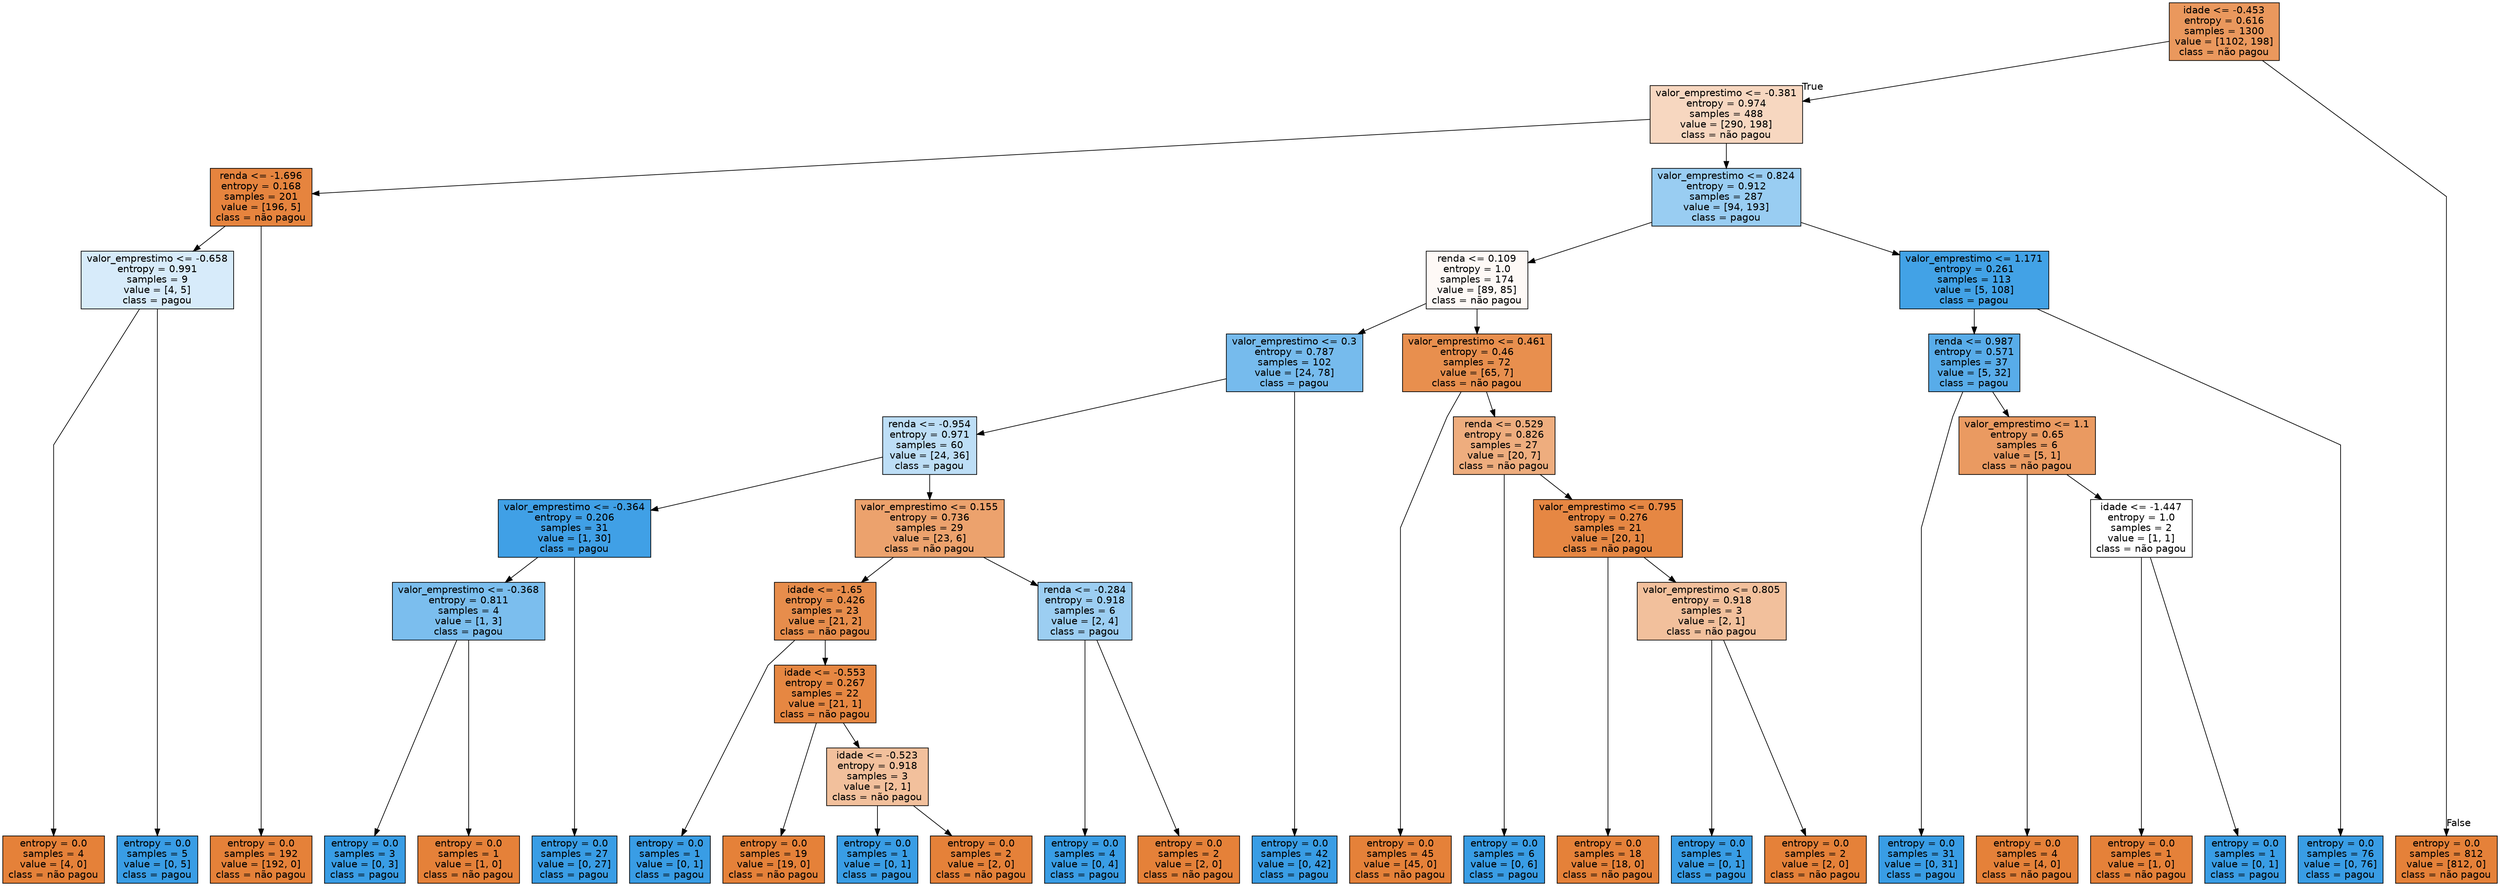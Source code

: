 digraph Tree {
node [shape=box, style="filled", color="black", fontname="helvetica"] ;
graph [ranksep=equally, splines=polyline] ;
edge [fontname="helvetica"] ;
0 [label="idade <= -0.453\nentropy = 0.616\nsamples = 1300\nvalue = [1102, 198]\nclass = não pagou", fillcolor="#ea985d"] ;
1 [label="valor_emprestimo <= -0.381\nentropy = 0.974\nsamples = 488\nvalue = [290, 198]\nclass = não pagou", fillcolor="#f7d7c0"] ;
0 -> 1 [labeldistance=2.5, labelangle=45, headlabel="True"] ;
2 [label="renda <= -1.696\nentropy = 0.168\nsamples = 201\nvalue = [196, 5]\nclass = não pagou", fillcolor="#e6843e"] ;
1 -> 2 ;
3 [label="valor_emprestimo <= -0.658\nentropy = 0.991\nsamples = 9\nvalue = [4, 5]\nclass = pagou", fillcolor="#d7ebfa"] ;
2 -> 3 ;
4 [label="entropy = 0.0\nsamples = 4\nvalue = [4, 0]\nclass = não pagou", fillcolor="#e58139"] ;
3 -> 4 ;
5 [label="entropy = 0.0\nsamples = 5\nvalue = [0, 5]\nclass = pagou", fillcolor="#399de5"] ;
3 -> 5 ;
6 [label="entropy = 0.0\nsamples = 192\nvalue = [192, 0]\nclass = não pagou", fillcolor="#e58139"] ;
2 -> 6 ;
7 [label="valor_emprestimo <= 0.824\nentropy = 0.912\nsamples = 287\nvalue = [94, 193]\nclass = pagou", fillcolor="#99cdf2"] ;
1 -> 7 ;
8 [label="renda <= 0.109\nentropy = 1.0\nsamples = 174\nvalue = [89, 85]\nclass = não pagou", fillcolor="#fef9f6"] ;
7 -> 8 ;
9 [label="valor_emprestimo <= 0.3\nentropy = 0.787\nsamples = 102\nvalue = [24, 78]\nclass = pagou", fillcolor="#76bbed"] ;
8 -> 9 ;
10 [label="renda <= -0.954\nentropy = 0.971\nsamples = 60\nvalue = [24, 36]\nclass = pagou", fillcolor="#bddef6"] ;
9 -> 10 ;
11 [label="valor_emprestimo <= -0.364\nentropy = 0.206\nsamples = 31\nvalue = [1, 30]\nclass = pagou", fillcolor="#40a0e6"] ;
10 -> 11 ;
12 [label="valor_emprestimo <= -0.368\nentropy = 0.811\nsamples = 4\nvalue = [1, 3]\nclass = pagou", fillcolor="#7bbeee"] ;
11 -> 12 ;
13 [label="entropy = 0.0\nsamples = 3\nvalue = [0, 3]\nclass = pagou", fillcolor="#399de5"] ;
12 -> 13 ;
14 [label="entropy = 0.0\nsamples = 1\nvalue = [1, 0]\nclass = não pagou", fillcolor="#e58139"] ;
12 -> 14 ;
15 [label="entropy = 0.0\nsamples = 27\nvalue = [0, 27]\nclass = pagou", fillcolor="#399de5"] ;
11 -> 15 ;
16 [label="valor_emprestimo <= 0.155\nentropy = 0.736\nsamples = 29\nvalue = [23, 6]\nclass = não pagou", fillcolor="#eca26d"] ;
10 -> 16 ;
17 [label="idade <= -1.65\nentropy = 0.426\nsamples = 23\nvalue = [21, 2]\nclass = não pagou", fillcolor="#e78d4c"] ;
16 -> 17 ;
18 [label="entropy = 0.0\nsamples = 1\nvalue = [0, 1]\nclass = pagou", fillcolor="#399de5"] ;
17 -> 18 ;
19 [label="idade <= -0.553\nentropy = 0.267\nsamples = 22\nvalue = [21, 1]\nclass = não pagou", fillcolor="#e68742"] ;
17 -> 19 ;
20 [label="entropy = 0.0\nsamples = 19\nvalue = [19, 0]\nclass = não pagou", fillcolor="#e58139"] ;
19 -> 20 ;
21 [label="idade <= -0.523\nentropy = 0.918\nsamples = 3\nvalue = [2, 1]\nclass = não pagou", fillcolor="#f2c09c"] ;
19 -> 21 ;
22 [label="entropy = 0.0\nsamples = 1\nvalue = [0, 1]\nclass = pagou", fillcolor="#399de5"] ;
21 -> 22 ;
23 [label="entropy = 0.0\nsamples = 2\nvalue = [2, 0]\nclass = não pagou", fillcolor="#e58139"] ;
21 -> 23 ;
24 [label="renda <= -0.284\nentropy = 0.918\nsamples = 6\nvalue = [2, 4]\nclass = pagou", fillcolor="#9ccef2"] ;
16 -> 24 ;
25 [label="entropy = 0.0\nsamples = 4\nvalue = [0, 4]\nclass = pagou", fillcolor="#399de5"] ;
24 -> 25 ;
26 [label="entropy = 0.0\nsamples = 2\nvalue = [2, 0]\nclass = não pagou", fillcolor="#e58139"] ;
24 -> 26 ;
27 [label="entropy = 0.0\nsamples = 42\nvalue = [0, 42]\nclass = pagou", fillcolor="#399de5"] ;
9 -> 27 ;
28 [label="valor_emprestimo <= 0.461\nentropy = 0.46\nsamples = 72\nvalue = [65, 7]\nclass = não pagou", fillcolor="#e88f4e"] ;
8 -> 28 ;
29 [label="entropy = 0.0\nsamples = 45\nvalue = [45, 0]\nclass = não pagou", fillcolor="#e58139"] ;
28 -> 29 ;
30 [label="renda <= 0.529\nentropy = 0.826\nsamples = 27\nvalue = [20, 7]\nclass = não pagou", fillcolor="#eead7e"] ;
28 -> 30 ;
31 [label="entropy = 0.0\nsamples = 6\nvalue = [0, 6]\nclass = pagou", fillcolor="#399de5"] ;
30 -> 31 ;
32 [label="valor_emprestimo <= 0.795\nentropy = 0.276\nsamples = 21\nvalue = [20, 1]\nclass = não pagou", fillcolor="#e68743"] ;
30 -> 32 ;
33 [label="entropy = 0.0\nsamples = 18\nvalue = [18, 0]\nclass = não pagou", fillcolor="#e58139"] ;
32 -> 33 ;
34 [label="valor_emprestimo <= 0.805\nentropy = 0.918\nsamples = 3\nvalue = [2, 1]\nclass = não pagou", fillcolor="#f2c09c"] ;
32 -> 34 ;
35 [label="entropy = 0.0\nsamples = 1\nvalue = [0, 1]\nclass = pagou", fillcolor="#399de5"] ;
34 -> 35 ;
36 [label="entropy = 0.0\nsamples = 2\nvalue = [2, 0]\nclass = não pagou", fillcolor="#e58139"] ;
34 -> 36 ;
37 [label="valor_emprestimo <= 1.171\nentropy = 0.261\nsamples = 113\nvalue = [5, 108]\nclass = pagou", fillcolor="#42a2e6"] ;
7 -> 37 ;
38 [label="renda <= 0.987\nentropy = 0.571\nsamples = 37\nvalue = [5, 32]\nclass = pagou", fillcolor="#58ace9"] ;
37 -> 38 ;
39 [label="entropy = 0.0\nsamples = 31\nvalue = [0, 31]\nclass = pagou", fillcolor="#399de5"] ;
38 -> 39 ;
40 [label="valor_emprestimo <= 1.1\nentropy = 0.65\nsamples = 6\nvalue = [5, 1]\nclass = não pagou", fillcolor="#ea9a61"] ;
38 -> 40 ;
41 [label="entropy = 0.0\nsamples = 4\nvalue = [4, 0]\nclass = não pagou", fillcolor="#e58139"] ;
40 -> 41 ;
42 [label="idade <= -1.447\nentropy = 1.0\nsamples = 2\nvalue = [1, 1]\nclass = não pagou", fillcolor="#ffffff"] ;
40 -> 42 ;
43 [label="entropy = 0.0\nsamples = 1\nvalue = [1, 0]\nclass = não pagou", fillcolor="#e58139"] ;
42 -> 43 ;
44 [label="entropy = 0.0\nsamples = 1\nvalue = [0, 1]\nclass = pagou", fillcolor="#399de5"] ;
42 -> 44 ;
45 [label="entropy = 0.0\nsamples = 76\nvalue = [0, 76]\nclass = pagou", fillcolor="#399de5"] ;
37 -> 45 ;
46 [label="entropy = 0.0\nsamples = 812\nvalue = [812, 0]\nclass = não pagou", fillcolor="#e58139"] ;
0 -> 46 [labeldistance=2.5, labelangle=-45, headlabel="False"] ;
{rank=same ; 0} ;
{rank=same ; 1} ;
{rank=same ; 2; 7} ;
{rank=same ; 3; 8; 37} ;
{rank=same ; 9; 28; 38} ;
{rank=same ; 10; 30; 40} ;
{rank=same ; 11; 16; 32; 42} ;
{rank=same ; 12; 17; 24; 34} ;
{rank=same ; 19} ;
{rank=same ; 21} ;
{rank=same ; 4; 5; 6; 13; 14; 15; 18; 20; 22; 23; 25; 26; 27; 29; 31; 33; 35; 36; 39; 41; 43; 44; 45; 46} ;
}